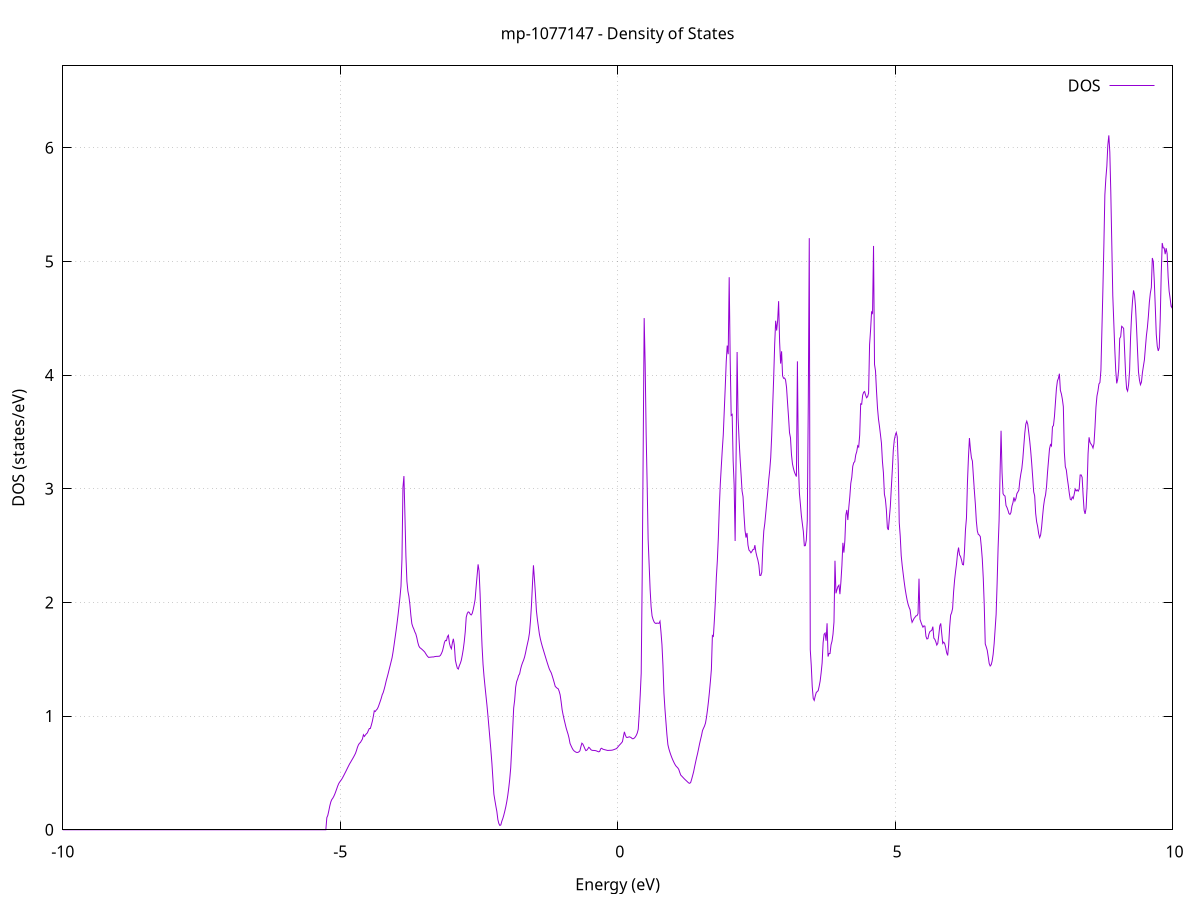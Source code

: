 set title 'mp-1077147 - Density of States'
set xlabel 'Energy (eV)'
set ylabel 'DOS (states/eV)'
set grid
set xrange [-10:10]
set yrange [0:6.720]
set xzeroaxis lt -1
set terminal png size 800,600
set output 'mp-1077147_dos_gnuplot.png'
plot '-' using 1:2 with lines title 'DOS'
-18.960900 0.000000
-18.943100 0.000000
-18.925300 0.000000
-18.907400 0.000000
-18.889600 0.000000
-18.871800 0.000000
-18.854000 0.000000
-18.836200 0.000000
-18.818400 0.000000
-18.800500 0.000000
-18.782700 0.000000
-18.764900 0.000000
-18.747100 0.000000
-18.729300 0.000000
-18.711400 0.000000
-18.693600 0.000000
-18.675800 0.000000
-18.658000 0.000000
-18.640200 0.000000
-18.622400 0.000000
-18.604500 0.000000
-18.586700 0.000000
-18.568900 0.000000
-18.551100 0.000000
-18.533300 0.000000
-18.515500 0.000000
-18.497600 0.000000
-18.479800 0.000000
-18.462000 0.000000
-18.444200 0.000000
-18.426400 0.000000
-18.408500 0.000000
-18.390700 0.000000
-18.372900 0.000000
-18.355100 0.000000
-18.337300 0.000000
-18.319500 0.000000
-18.301600 0.000000
-18.283800 0.000000
-18.266000 0.000000
-18.248200 0.000000
-18.230400 0.000000
-18.212600 0.000000
-18.194700 0.000000
-18.176900 0.000000
-18.159100 0.000000
-18.141300 0.000000
-18.123500 0.000000
-18.105600 0.000000
-18.087800 0.000000
-18.070000 0.000000
-18.052200 0.000000
-18.034400 0.000000
-18.016600 0.000000
-17.998700 0.000000
-17.980900 0.000000
-17.963100 0.000000
-17.945300 0.000000
-17.927500 0.000000
-17.909700 0.000000
-17.891800 0.000000
-17.874000 0.000000
-17.856200 0.000000
-17.838400 0.000000
-17.820600 0.000000
-17.802700 0.000000
-17.784900 0.000000
-17.767100 0.000000
-17.749300 0.000000
-17.731500 0.000000
-17.713700 0.000000
-17.695800 0.000000
-17.678000 0.000000
-17.660200 0.000000
-17.642400 0.000000
-17.624600 0.000000
-17.606800 0.000000
-17.588900 0.000000
-17.571100 0.000000
-17.553300 0.000000
-17.535500 0.000000
-17.517700 0.000000
-17.499900 0.000000
-17.482000 0.000000
-17.464200 0.000000
-17.446400 0.000000
-17.428600 0.000000
-17.410800 0.000000
-17.392900 0.000000
-17.375100 0.000000
-17.357300 0.000000
-17.339500 2.669600
-17.321700 22.587800
-17.303900 64.909200
-17.286000 122.256600
-17.268200 86.530200
-17.250400 48.381000
-17.232600 99.371700
-17.214800 68.047100
-17.197000 49.061600
-17.179100 49.188500
-17.161300 82.511200
-17.143500 34.559800
-17.125700 0.000000
-17.107900 0.000000
-17.090000 0.000000
-17.072200 0.000000
-17.054400 0.000000
-17.036600 0.000000
-17.018800 0.000000
-17.001000 0.000000
-16.983100 0.000000
-16.965300 0.000000
-16.947500 0.000000
-16.929700 0.000000
-16.911900 0.000000
-16.894100 0.000000
-16.876200 0.000000
-16.858400 0.000000
-16.840600 0.000000
-16.822800 0.000000
-16.805000 0.000000
-16.787100 0.000000
-16.769300 0.000000
-16.751500 0.000000
-16.733700 0.000000
-16.715900 0.000000
-16.698100 0.000000
-16.680200 0.000000
-16.662400 0.000000
-16.644600 0.000000
-16.626800 0.000000
-16.609000 0.000000
-16.591200 0.000000
-16.573300 0.000000
-16.555500 0.000000
-16.537700 0.000000
-16.519900 0.000000
-16.502100 0.000000
-16.484200 0.000000
-16.466400 0.000000
-16.448600 0.000000
-16.430800 0.000000
-16.413000 0.000000
-16.395200 0.000000
-16.377300 0.000000
-16.359500 0.000000
-16.341700 0.000000
-16.323900 0.000000
-16.306100 0.000000
-16.288300 0.000000
-16.270400 0.000000
-16.252600 0.000000
-16.234800 0.000000
-16.217000 0.000000
-16.199200 0.000000
-16.181300 0.000000
-16.163500 0.000000
-16.145700 0.000000
-16.127900 0.000000
-16.110100 0.000000
-16.092300 0.000000
-16.074400 0.000000
-16.056600 0.000000
-16.038800 0.000000
-16.021000 0.000000
-16.003200 0.000000
-15.985400 0.000000
-15.967500 0.000000
-15.949700 0.000000
-15.931900 0.000000
-15.914100 0.000000
-15.896300 0.000000
-15.878400 0.000000
-15.860600 0.000000
-15.842800 0.000000
-15.825000 0.000000
-15.807200 0.000000
-15.789400 0.000000
-15.771500 0.000000
-15.753700 0.000000
-15.735900 0.000000
-15.718100 0.000000
-15.700300 0.000000
-15.682500 0.000000
-15.664600 0.000000
-15.646800 0.000000
-15.629000 0.000000
-15.611200 0.000000
-15.593400 0.000000
-15.575500 0.000000
-15.557700 0.000000
-15.539900 0.000000
-15.522100 0.000000
-15.504300 0.000000
-15.486500 0.000000
-15.468600 0.000000
-15.450800 0.000000
-15.433000 0.000000
-15.415200 0.000000
-15.397400 0.000000
-15.379600 0.000000
-15.361700 0.000000
-15.343900 0.000000
-15.326100 0.000000
-15.308300 0.000000
-15.290500 0.000000
-15.272600 0.000000
-15.254800 0.000000
-15.237000 0.000000
-15.219200 0.000000
-15.201400 0.000000
-15.183600 0.000000
-15.165700 0.000000
-15.147900 0.000000
-15.130100 0.000000
-15.112300 0.000000
-15.094500 0.000000
-15.076700 0.000000
-15.058800 0.000000
-15.041000 0.000000
-15.023200 0.000000
-15.005400 0.000000
-14.987600 0.000000
-14.969700 0.000000
-14.951900 0.000000
-14.934100 0.000000
-14.916300 0.000000
-14.898500 0.000000
-14.880700 0.000000
-14.862800 0.000000
-14.845000 0.000000
-14.827200 0.000000
-14.809400 0.000000
-14.791600 0.000000
-14.773800 0.000000
-14.755900 0.000000
-14.738100 0.000000
-14.720300 0.000000
-14.702500 0.000000
-14.684700 0.000000
-14.666800 0.000000
-14.649000 0.000000
-14.631200 0.000000
-14.613400 0.000000
-14.595600 0.000000
-14.577800 0.000000
-14.559900 0.000000
-14.542100 0.000000
-14.524300 0.000000
-14.506500 0.000000
-14.488700 0.000000
-14.470900 0.000000
-14.453000 0.000000
-14.435200 0.000000
-14.417400 0.000000
-14.399600 0.000000
-14.381800 0.000000
-14.364000 0.000000
-14.346100 0.000000
-14.328300 0.000000
-14.310500 0.000000
-14.292700 0.000000
-14.274900 0.000000
-14.257000 0.000000
-14.239200 0.000000
-14.221400 0.000000
-14.203600 0.000000
-14.185800 0.000000
-14.168000 0.000000
-14.150100 0.000000
-14.132300 0.000000
-14.114500 0.000000
-14.096700 0.000000
-14.078900 0.000000
-14.061100 0.000000
-14.043200 0.000000
-14.025400 0.000000
-14.007600 0.000000
-13.989800 0.000000
-13.972000 0.000000
-13.954100 0.000000
-13.936300 0.000000
-13.918500 0.000000
-13.900700 0.000000
-13.882900 0.000000
-13.865100 0.000000
-13.847200 0.000000
-13.829400 0.000000
-13.811600 0.000000
-13.793800 0.000000
-13.776000 0.000000
-13.758200 0.000000
-13.740300 0.000000
-13.722500 0.000000
-13.704700 0.000000
-13.686900 0.000000
-13.669100 0.000000
-13.651200 0.000000
-13.633400 0.000000
-13.615600 0.000000
-13.597800 0.000000
-13.580000 0.000000
-13.562200 0.000000
-13.544300 0.000000
-13.526500 0.000000
-13.508700 0.000000
-13.490900 0.000000
-13.473100 0.000000
-13.455300 0.000000
-13.437400 0.000000
-13.419600 0.000000
-13.401800 0.000000
-13.384000 0.000000
-13.366200 0.000000
-13.348300 0.000000
-13.330500 0.000000
-13.312700 0.000000
-13.294900 0.000000
-13.277100 0.000000
-13.259300 0.000000
-13.241400 0.000000
-13.223600 0.000000
-13.205800 0.000000
-13.188000 0.000000
-13.170200 0.000000
-13.152400 0.000000
-13.134500 0.000000
-13.116700 0.000000
-13.098900 0.000000
-13.081100 0.000000
-13.063300 0.000000
-13.045400 0.000000
-13.027600 0.000000
-13.009800 0.000000
-12.992000 0.000000
-12.974200 0.000000
-12.956400 0.000000
-12.938500 0.000000
-12.920700 0.000000
-12.902900 0.000000
-12.885100 0.000000
-12.867300 0.000000
-12.849500 0.000000
-12.831600 0.000000
-12.813800 0.000000
-12.796000 0.000000
-12.778200 0.000000
-12.760400 0.000000
-12.742500 0.000000
-12.724700 0.000000
-12.706900 0.000000
-12.689100 0.000000
-12.671300 0.000000
-12.653500 0.000000
-12.635600 0.000000
-12.617800 0.000000
-12.600000 0.000000
-12.582200 0.000000
-12.564400 0.000000
-12.546600 0.000000
-12.528700 0.000000
-12.510900 0.000000
-12.493100 0.000000
-12.475300 0.000000
-12.457500 0.000000
-12.439600 0.000000
-12.421800 0.000000
-12.404000 0.000000
-12.386200 0.000000
-12.368400 0.000000
-12.350600 0.000000
-12.332700 0.000000
-12.314900 0.000000
-12.297100 0.000000
-12.279300 0.000000
-12.261500 0.000000
-12.243700 0.000000
-12.225800 0.000000
-12.208000 0.000000
-12.190200 0.000000
-12.172400 0.000000
-12.154600 0.000000
-12.136700 0.000000
-12.118900 0.000000
-12.101100 0.000000
-12.083300 0.000000
-12.065500 0.000000
-12.047700 0.000000
-12.029800 0.000000
-12.012000 0.000000
-11.994200 0.000000
-11.976400 0.000000
-11.958600 0.000000
-11.940800 0.000000
-11.922900 0.000000
-11.905100 0.000000
-11.887300 0.000000
-11.869500 0.000000
-11.851700 0.000000
-11.833800 0.000000
-11.816000 0.000000
-11.798200 0.000000
-11.780400 0.000000
-11.762600 0.000000
-11.744800 0.000000
-11.726900 0.000000
-11.709100 0.000000
-11.691300 0.000000
-11.673500 0.000000
-11.655700 0.000000
-11.637900 0.000000
-11.620000 0.000000
-11.602200 0.000000
-11.584400 0.000000
-11.566600 0.000000
-11.548800 0.000000
-11.530900 0.000000
-11.513100 0.000000
-11.495300 0.000000
-11.477500 0.000000
-11.459700 0.000000
-11.441900 0.000000
-11.424000 0.000000
-11.406200 0.000000
-11.388400 0.000000
-11.370600 0.000000
-11.352800 0.000000
-11.335000 0.000000
-11.317100 0.000000
-11.299300 0.000000
-11.281500 0.000000
-11.263700 0.000000
-11.245900 0.000000
-11.228100 0.000000
-11.210200 0.000000
-11.192400 0.000000
-11.174600 0.000000
-11.156800 0.000000
-11.139000 0.000000
-11.121100 0.000000
-11.103300 0.000000
-11.085500 0.000000
-11.067700 0.000000
-11.049900 0.000000
-11.032100 0.000000
-11.014200 0.000000
-10.996400 0.000000
-10.978600 0.000000
-10.960800 0.000000
-10.943000 0.000000
-10.925200 0.000000
-10.907300 0.000000
-10.889500 0.000000
-10.871700 0.000000
-10.853900 0.000000
-10.836100 0.000000
-10.818200 0.000000
-10.800400 0.000000
-10.782600 0.000000
-10.764800 0.000000
-10.747000 0.000000
-10.729200 0.000000
-10.711300 0.000000
-10.693500 0.000000
-10.675700 0.000000
-10.657900 0.000000
-10.640100 0.000000
-10.622300 0.000000
-10.604400 0.000000
-10.586600 0.000000
-10.568800 0.000000
-10.551000 0.000000
-10.533200 0.000000
-10.515300 0.000000
-10.497500 0.000000
-10.479700 0.000000
-10.461900 0.000000
-10.444100 0.000000
-10.426300 0.000000
-10.408400 0.000000
-10.390600 0.000000
-10.372800 0.000000
-10.355000 0.000000
-10.337200 0.000000
-10.319400 0.000000
-10.301500 0.000000
-10.283700 0.000000
-10.265900 0.000000
-10.248100 0.000000
-10.230300 0.000000
-10.212400 0.000000
-10.194600 0.000000
-10.176800 0.000000
-10.159000 0.000000
-10.141200 0.000000
-10.123400 0.000000
-10.105500 0.000000
-10.087700 0.000000
-10.069900 0.000000
-10.052100 0.000000
-10.034300 0.000000
-10.016500 0.000000
-9.998600 0.000000
-9.980800 0.000000
-9.963000 0.000000
-9.945200 0.000000
-9.927400 0.000000
-9.909500 0.000000
-9.891700 0.000000
-9.873900 0.000000
-9.856100 0.000000
-9.838300 0.000000
-9.820500 0.000000
-9.802600 0.000000
-9.784800 0.000000
-9.767000 0.000000
-9.749200 0.000000
-9.731400 0.000000
-9.713600 0.000000
-9.695700 0.000000
-9.677900 0.000000
-9.660100 0.000000
-9.642300 0.000000
-9.624500 0.000000
-9.606600 0.000000
-9.588800 0.000000
-9.571000 0.000000
-9.553200 0.000000
-9.535400 0.000000
-9.517600 0.000000
-9.499700 0.000000
-9.481900 0.000000
-9.464100 0.000000
-9.446300 0.000000
-9.428500 0.000000
-9.410700 0.000000
-9.392800 0.000000
-9.375000 0.000000
-9.357200 0.000000
-9.339400 0.000000
-9.321600 0.000000
-9.303700 0.000000
-9.285900 0.000000
-9.268100 0.000000
-9.250300 0.000000
-9.232500 0.000000
-9.214700 0.000000
-9.196800 0.000000
-9.179000 0.000000
-9.161200 0.000000
-9.143400 0.000000
-9.125600 0.000000
-9.107800 0.000000
-9.089900 0.000000
-9.072100 0.000000
-9.054300 0.000000
-9.036500 0.000000
-9.018700 0.000000
-9.000800 0.000000
-8.983000 0.000000
-8.965200 0.000000
-8.947400 0.000000
-8.929600 0.000000
-8.911800 0.000000
-8.893900 0.000000
-8.876100 0.000000
-8.858300 0.000000
-8.840500 0.000000
-8.822700 0.000000
-8.804900 0.000000
-8.787000 0.000000
-8.769200 0.000000
-8.751400 0.000000
-8.733600 0.000000
-8.715800 0.000000
-8.697900 0.000000
-8.680100 0.000000
-8.662300 0.000000
-8.644500 0.000000
-8.626700 0.000000
-8.608900 0.000000
-8.591000 0.000000
-8.573200 0.000000
-8.555400 0.000000
-8.537600 0.000000
-8.519800 0.000000
-8.502000 0.000000
-8.484100 0.000000
-8.466300 0.000000
-8.448500 0.000000
-8.430700 0.000000
-8.412900 0.000000
-8.395000 0.000000
-8.377200 0.000000
-8.359400 0.000000
-8.341600 0.000000
-8.323800 0.000000
-8.306000 0.000000
-8.288100 0.000000
-8.270300 0.000000
-8.252500 0.000000
-8.234700 0.000000
-8.216900 0.000000
-8.199100 0.000000
-8.181200 0.000000
-8.163400 0.000000
-8.145600 0.000000
-8.127800 0.000000
-8.110000 0.000000
-8.092200 0.000000
-8.074300 0.000000
-8.056500 0.000000
-8.038700 0.000000
-8.020900 0.000000
-8.003100 0.000000
-7.985200 0.000000
-7.967400 0.000000
-7.949600 0.000000
-7.931800 0.000000
-7.914000 0.000000
-7.896200 0.000000
-7.878300 0.000000
-7.860500 0.000000
-7.842700 0.000000
-7.824900 0.000000
-7.807100 0.000000
-7.789300 0.000000
-7.771400 0.000000
-7.753600 0.000000
-7.735800 0.000000
-7.718000 0.000000
-7.700200 0.000000
-7.682300 0.000000
-7.664500 0.000000
-7.646700 0.000000
-7.628900 0.000000
-7.611100 0.000000
-7.593300 0.000000
-7.575400 0.000000
-7.557600 0.000000
-7.539800 0.000000
-7.522000 0.000000
-7.504200 0.000000
-7.486400 0.000000
-7.468500 0.000000
-7.450700 0.000000
-7.432900 0.000000
-7.415100 0.000000
-7.397300 0.000000
-7.379400 0.000000
-7.361600 0.000000
-7.343800 0.000000
-7.326000 0.000000
-7.308200 0.000000
-7.290400 0.000000
-7.272500 0.000000
-7.254700 0.000000
-7.236900 0.000000
-7.219100 0.000000
-7.201300 0.000000
-7.183500 0.000000
-7.165600 0.000000
-7.147800 0.000000
-7.130000 0.000000
-7.112200 0.000000
-7.094400 0.000000
-7.076500 0.000000
-7.058700 0.000000
-7.040900 0.000000
-7.023100 0.000000
-7.005300 0.000000
-6.987500 0.000000
-6.969600 0.000000
-6.951800 0.000000
-6.934000 0.000000
-6.916200 0.000000
-6.898400 0.000000
-6.880600 0.000000
-6.862700 0.000000
-6.844900 0.000000
-6.827100 0.000000
-6.809300 0.000000
-6.791500 0.000000
-6.773600 0.000000
-6.755800 0.000000
-6.738000 0.000000
-6.720200 0.000000
-6.702400 0.000000
-6.684600 0.000000
-6.666700 0.000000
-6.648900 0.000000
-6.631100 0.000000
-6.613300 0.000000
-6.595500 0.000000
-6.577700 0.000000
-6.559800 0.000000
-6.542000 0.000000
-6.524200 0.000000
-6.506400 0.000000
-6.488600 0.000000
-6.470700 0.000000
-6.452900 0.000000
-6.435100 0.000000
-6.417300 0.000000
-6.399500 0.000000
-6.381700 0.000000
-6.363800 0.000000
-6.346000 0.000000
-6.328200 0.000000
-6.310400 0.000000
-6.292600 0.000000
-6.274800 0.000000
-6.256900 0.000000
-6.239100 0.000000
-6.221300 0.000000
-6.203500 0.000000
-6.185700 0.000000
-6.167800 0.000000
-6.150000 0.000000
-6.132200 0.000000
-6.114400 0.000000
-6.096600 0.000000
-6.078800 0.000000
-6.060900 0.000000
-6.043100 0.000000
-6.025300 0.000000
-6.007500 0.000000
-5.989700 0.000000
-5.971900 0.000000
-5.954000 0.000000
-5.936200 0.000000
-5.918400 0.000000
-5.900600 0.000000
-5.882800 0.000000
-5.864900 0.000000
-5.847100 0.000000
-5.829300 0.000000
-5.811500 0.000000
-5.793700 0.000000
-5.775900 0.000000
-5.758000 0.000000
-5.740200 0.000000
-5.722400 0.000000
-5.704600 0.000000
-5.686800 0.000000
-5.669000 0.000000
-5.651100 0.000000
-5.633300 0.000000
-5.615500 0.000000
-5.597700 0.000000
-5.579900 0.000000
-5.562000 0.000000
-5.544200 0.000000
-5.526400 0.000000
-5.508600 0.000000
-5.490800 0.000000
-5.473000 0.000000
-5.455100 0.000000
-5.437300 0.000000
-5.419500 0.000000
-5.401700 0.000000
-5.383900 0.000000
-5.366100 0.000000
-5.348200 0.000000
-5.330400 0.000000
-5.312600 0.000000
-5.294800 0.000000
-5.277000 0.000000
-5.259100 0.000000
-5.241300 0.106500
-5.223500 0.127300
-5.205700 0.166700
-5.187900 0.209400
-5.170100 0.244100
-5.152200 0.265500
-5.134400 0.277200
-5.116600 0.293100
-5.098800 0.312300
-5.081000 0.335500
-5.063200 0.359900
-5.045300 0.384900
-5.027500 0.405800
-5.009700 0.420100
-4.991900 0.431700
-4.974100 0.443800
-4.956300 0.458600
-4.938400 0.475500
-4.920600 0.492400
-4.902800 0.509400
-4.885000 0.526800
-4.867200 0.544900
-4.849300 0.562400
-4.831500 0.579400
-4.813700 0.593500
-4.795900 0.609100
-4.778100 0.623500
-4.760300 0.638900
-4.742400 0.655400
-4.724600 0.672700
-4.706800 0.697300
-4.689000 0.726300
-4.671200 0.747400
-4.653400 0.760700
-4.635500 0.768100
-4.617700 0.783700
-4.599900 0.797800
-4.582100 0.835700
-4.564300 0.821300
-4.546400 0.833600
-4.528600 0.844100
-4.510800 0.852300
-4.493000 0.873100
-4.475200 0.890700
-4.457400 0.890900
-4.439500 0.920000
-4.421700 0.953000
-4.403900 0.995900
-4.386100 1.046100
-4.368300 1.040700
-4.350500 1.053200
-4.332600 1.062300
-4.314800 1.080200
-4.297000 1.104300
-4.279200 1.129600
-4.261400 1.155500
-4.243500 1.187400
-4.225700 1.206500
-4.207900 1.236000
-4.190100 1.270000
-4.172300 1.307700
-4.154500 1.340100
-4.136600 1.372800
-4.118800 1.408400
-4.101000 1.442600
-4.083200 1.478100
-4.065400 1.513600
-4.047600 1.564800
-4.029700 1.625000
-4.011900 1.686500
-3.994100 1.749000
-3.976300 1.815200
-3.958500 1.886600
-3.940600 1.964300
-3.922800 2.046900
-3.905000 2.141200
-3.887200 2.382200
-3.869400 3.012400
-3.851600 3.111600
-3.833700 2.763600
-3.815900 2.409000
-3.798100 2.185300
-3.780300 2.099300
-3.762500 2.053300
-3.744700 1.983200
-3.726800 1.887400
-3.709000 1.812900
-3.691200 1.785200
-3.673400 1.766000
-3.655600 1.741300
-3.637700 1.723300
-3.619900 1.690900
-3.602100 1.649000
-3.584300 1.618400
-3.566500 1.603000
-3.548700 1.596400
-3.530800 1.589100
-3.513000 1.581100
-3.495200 1.572900
-3.477400 1.563700
-3.459600 1.549700
-3.441800 1.535700
-3.423900 1.524600
-3.406100 1.516100
-3.388300 1.517700
-3.370500 1.518500
-3.352700 1.519600
-3.334800 1.520300
-3.317000 1.520400
-3.299200 1.523100
-3.281400 1.524300
-3.263600 1.525700
-3.245800 1.525600
-3.227900 1.526400
-3.210100 1.527200
-3.192300 1.535200
-3.174500 1.552000
-3.156700 1.572800
-3.138900 1.609300
-3.121000 1.649600
-3.103200 1.666100
-3.085400 1.663700
-3.067600 1.698900
-3.049800 1.711100
-3.031900 1.641100
-3.014100 1.609600
-2.996300 1.592700
-2.978500 1.644700
-2.960700 1.680100
-2.942900 1.622200
-2.925000 1.493200
-2.907200 1.453400
-2.889400 1.422000
-2.871600 1.413800
-2.853800 1.443100
-2.836000 1.463100
-2.818100 1.490300
-2.800300 1.535100
-2.782500 1.587000
-2.764700 1.654000
-2.746900 1.740300
-2.729000 1.869900
-2.711200 1.902000
-2.693400 1.916700
-2.675600 1.912800
-2.657800 1.897300
-2.640000 1.889700
-2.622100 1.901800
-2.604300 1.934600
-2.586500 1.977300
-2.568700 2.026800
-2.550900 2.134800
-2.533100 2.234400
-2.515200 2.334800
-2.497400 2.275600
-2.479600 2.080700
-2.461800 1.832800
-2.444000 1.618300
-2.426100 1.456700
-2.408300 1.349600
-2.390500 1.261100
-2.372700 1.176500
-2.354900 1.093600
-2.337100 1.000000
-2.319200 0.898700
-2.301400 0.797700
-2.283600 0.695100
-2.265800 0.582000
-2.248000 0.446300
-2.230200 0.312600
-2.212300 0.258800
-2.194500 0.207600
-2.176700 0.159800
-2.158900 0.089900
-2.141100 0.054900
-2.123200 0.037900
-2.105400 0.042500
-2.087600 0.074600
-2.069800 0.098500
-2.052000 0.128000
-2.034200 0.163000
-2.016300 0.201300
-1.998500 0.246400
-1.980700 0.300800
-1.962900 0.366500
-1.945100 0.444500
-1.927300 0.544000
-1.909400 0.712600
-1.891600 0.886100
-1.873800 1.071200
-1.856000 1.140500
-1.838200 1.254200
-1.820400 1.302700
-1.802500 1.325600
-1.784700 1.356800
-1.766900 1.370500
-1.749100 1.413200
-1.731300 1.445500
-1.713400 1.470500
-1.695600 1.491600
-1.677800 1.519100
-1.660000 1.555900
-1.642200 1.599500
-1.624400 1.638600
-1.606500 1.677900
-1.588700 1.733700
-1.570900 1.837800
-1.553100 1.976600
-1.535300 2.159300
-1.517500 2.326800
-1.499600 2.207300
-1.481800 2.075200
-1.464000 1.927300
-1.446200 1.849400
-1.428400 1.785400
-1.410500 1.722000
-1.392700 1.678700
-1.374900 1.643300
-1.357100 1.611600
-1.339300 1.582700
-1.321500 1.553700
-1.303600 1.525000
-1.285800 1.496200
-1.268000 1.468400
-1.250200 1.441500
-1.232400 1.415600
-1.214600 1.397100
-1.196700 1.380400
-1.178900 1.353900
-1.161100 1.325300
-1.143300 1.294700
-1.125500 1.262500
-1.107600 1.252900
-1.089800 1.245200
-1.072000 1.240600
-1.054200 1.218800
-1.036400 1.186700
-1.018600 1.126900
-1.000700 1.056200
-0.982900 1.010600
-0.965100 0.971400
-0.947300 0.935100
-0.929500 0.898400
-0.911700 0.868700
-0.893800 0.841000
-0.876000 0.806400
-0.858200 0.759800
-0.840400 0.739800
-0.822600 0.721100
-0.804700 0.705100
-0.786900 0.694700
-0.769100 0.688100
-0.751300 0.682700
-0.733500 0.680000
-0.715700 0.680900
-0.697800 0.685700
-0.680000 0.694800
-0.662200 0.731300
-0.644400 0.761800
-0.626600 0.753400
-0.608800 0.734300
-0.590900 0.713200
-0.573100 0.696400
-0.555300 0.700200
-0.537500 0.712200
-0.519700 0.725800
-0.501800 0.718000
-0.484000 0.705500
-0.466200 0.699900
-0.448400 0.698100
-0.430600 0.698100
-0.412800 0.697300
-0.394900 0.695800
-0.377100 0.692900
-0.359300 0.688800
-0.341500 0.685600
-0.323700 0.689200
-0.305900 0.712100
-0.288000 0.717300
-0.270200 0.710000
-0.252400 0.706800
-0.234600 0.704600
-0.216800 0.702400
-0.198900 0.700000
-0.181100 0.697900
-0.163300 0.698300
-0.145500 0.698900
-0.127700 0.699100
-0.109900 0.699800
-0.092000 0.701300
-0.074200 0.704100
-0.056400 0.707400
-0.038600 0.710700
-0.020800 0.714000
-0.003000 0.723600
0.014900 0.735000
0.032700 0.745100
0.050500 0.754100
0.068300 0.764000
0.086100 0.775000
0.104000 0.819100
0.121800 0.861700
0.139600 0.831300
0.157400 0.813500
0.175200 0.812200
0.193000 0.815000
0.210900 0.817900
0.228700 0.814400
0.246500 0.809500
0.264300 0.801100
0.282100 0.801200
0.299900 0.806600
0.317800 0.816300
0.335600 0.830600
0.353400 0.850600
0.371200 0.884300
0.389000 1.022100
0.406900 1.185200
0.424700 1.376900
0.442500 2.228100
0.460300 3.336800
0.478100 4.501400
0.495900 4.094600
0.513800 3.482300
0.531600 3.041900
0.549400 2.556800
0.567200 2.338100
0.585000 2.117300
0.602800 1.963300
0.620700 1.880700
0.638500 1.850300
0.656300 1.829000
0.674100 1.818400
0.691900 1.814500
0.709800 1.819000
0.727600 1.816500
0.745400 1.816200
0.763200 1.834400
0.781000 1.739500
0.798800 1.627000
0.816700 1.447100
0.834500 1.201300
0.852300 1.063700
0.870100 0.949700
0.887900 0.836800
0.905700 0.748400
0.923600 0.711700
0.941400 0.683000
0.959200 0.657400
0.977000 0.634100
0.994800 0.613500
1.012700 0.594600
1.030500 0.577200
1.048300 0.562800
1.066100 0.553400
1.083900 0.544400
1.101700 0.531200
1.119600 0.504600
1.137400 0.481200
1.155200 0.472200
1.173000 0.463100
1.190800 0.453700
1.208600 0.444800
1.226500 0.436600
1.244300 0.428400
1.262100 0.420100
1.279900 0.411900
1.297700 0.408700
1.315500 0.415400
1.333400 0.443700
1.351200 0.476300
1.369000 0.509800
1.386800 0.553100
1.404600 0.594000
1.422500 0.634200
1.440300 0.670200
1.458100 0.711900
1.475900 0.754700
1.493700 0.793000
1.511500 0.829000
1.529400 0.872500
1.547200 0.893000
1.565000 0.911600
1.582800 0.937900
1.600600 0.987500
1.618400 1.052100
1.636300 1.126300
1.654100 1.211300
1.671900 1.306700
1.689700 1.412500
1.707500 1.709200
1.725400 1.701600
1.743200 1.842500
1.761000 2.006100
1.778800 2.219100
1.796600 2.364800
1.814400 2.566000
1.832300 2.835200
1.850100 3.041400
1.867900 3.194000
1.885700 3.341200
1.903500 3.473200
1.921300 3.683600
1.939200 3.891500
1.957000 4.117400
1.974800 4.259700
1.992600 4.183600
2.010400 4.860900
2.028300 4.139400
2.046100 3.645300
2.063900 3.653800
2.081700 3.245200
2.099500 3.032200
2.117300 2.540200
2.135200 3.303400
2.153000 4.203100
2.170800 3.622800
2.188600 3.432600
2.206400 3.269700
2.224200 3.128600
2.242100 2.981200
2.259900 2.930000
2.277700 2.767300
2.295500 2.634300
2.313300 2.570500
2.331200 2.610900
2.349000 2.504400
2.366800 2.460400
2.384600 2.451200
2.402400 2.436600
2.420200 2.448800
2.438100 2.465200
2.455900 2.465100
2.473700 2.503800
2.491500 2.442500
2.509300 2.404700
2.527100 2.373600
2.545000 2.329000
2.562800 2.237200
2.580600 2.237700
2.598400 2.266500
2.616200 2.481400
2.634100 2.629300
2.651900 2.694100
2.669700 2.785100
2.687500 2.882000
2.705300 2.971000
2.723100 3.079300
2.741000 3.163000
2.758800 3.274100
2.776600 3.469200
2.794400 3.728200
2.812200 3.976800
2.830000 4.267200
2.847900 4.477900
2.865700 4.391700
2.883500 4.477600
2.901300 4.650200
2.919100 4.292800
2.937000 4.101300
2.954800 4.209300
2.972600 3.993400
2.990400 3.971800
3.008200 3.974200
3.026000 3.958100
3.043900 3.891200
3.061700 3.759600
3.079500 3.633700
3.097300 3.493500
3.115100 3.447800
3.132900 3.300400
3.150800 3.218900
3.168600 3.177700
3.186400 3.146500
3.204200 3.124700
3.222000 3.107200
3.239900 4.120900
3.257700 3.222200
3.275500 2.963400
3.293300 2.865800
3.311100 2.764200
3.328900 2.692900
3.346800 2.624300
3.364600 2.498400
3.382400 2.499300
3.400200 2.547600
3.418000 2.721800
3.435800 3.753800
3.453700 5.204500
3.471500 1.584400
3.489300 1.447100
3.507100 1.258900
3.524900 1.155600
3.542800 1.138100
3.560600 1.175000
3.578400 1.205800
3.596200 1.215800
3.614000 1.223300
3.631800 1.262000
3.649700 1.308000
3.667500 1.380800
3.685300 1.467400
3.703100 1.645600
3.720900 1.720300
3.738700 1.730300
3.756600 1.662900
3.774400 1.816300
3.792200 1.523900
3.810000 1.550500
3.827800 1.550600
3.845700 1.626300
3.863500 1.658900
3.881300 1.720500
3.899100 1.828300
3.916900 2.366400
3.934700 2.080000
3.952600 2.112500
3.970400 2.139700
3.988200 2.151500
4.006000 2.072800
4.023800 2.180900
4.041600 2.322700
4.059500 2.524400
4.077300 2.438400
4.095100 2.542800
4.112900 2.769600
4.130700 2.813500
4.148600 2.724900
4.166400 2.837900
4.184200 2.929400
4.202000 3.047900
4.219800 3.099700
4.237600 3.198200
4.255500 3.229000
4.273300 3.239000
4.291100 3.297600
4.308900 3.326100
4.326700 3.378400
4.344500 3.367000
4.362400 3.473200
4.380200 3.746900
4.398000 3.743300
4.415800 3.823300
4.433600 3.848600
4.451400 3.855100
4.469300 3.823200
4.487100 3.800600
4.504900 3.809900
4.522700 3.841900
4.540500 4.267000
4.558400 4.395000
4.576200 4.554700
4.594000 4.543300
4.611800 5.135800
4.629600 4.093600
4.647400 4.036100
4.665300 3.860600
4.683100 3.711400
4.700900 3.613300
4.718700 3.549500
4.736500 3.477000
4.754300 3.401800
4.772200 3.240200
4.790000 3.141100
4.807800 2.951300
4.825600 2.908300
4.843400 2.813200
4.861300 2.656200
4.879100 2.637700
4.896900 2.742600
4.914700 2.844900
4.932500 3.009100
4.950300 3.165400
4.968200 3.339100
4.986000 3.428100
5.003800 3.469500
5.021600 3.494700
5.039400 3.455900
5.057200 3.213600
5.075100 2.703000
5.092900 2.583700
5.110700 2.411200
5.128500 2.323900
5.146300 2.251900
5.164200 2.181200
5.182000 2.118200
5.199800 2.065400
5.217600 2.018900
5.235400 1.982900
5.253200 1.956200
5.271100 1.935300
5.288900 1.864000
5.306700 1.824900
5.324500 1.841600
5.342300 1.859300
5.360100 1.870000
5.378000 1.882100
5.395800 1.883500
5.413600 1.902000
5.431400 2.209100
5.449200 1.852400
5.467100 1.825100
5.484900 1.801200
5.502700 1.782400
5.520500 1.793800
5.538300 1.790800
5.556100 1.702100
5.574000 1.678700
5.591800 1.681500
5.609600 1.720900
5.627400 1.743400
5.645200 1.749400
5.663000 1.756000
5.680900 1.786800
5.698700 1.685900
5.716500 1.675500
5.734300 1.653700
5.752100 1.625000
5.770000 1.639600
5.787800 1.711800
5.805600 1.793500
5.823400 1.815200
5.841200 1.725200
5.859000 1.639000
5.876900 1.650900
5.894700 1.637400
5.912500 1.602100
5.930300 1.556700
5.948100 1.533600
5.965900 1.625200
5.983800 1.784100
6.001600 1.888200
6.019400 1.909100
6.037200 1.948200
6.055000 2.094100
6.072900 2.197600
6.090700 2.273900
6.108500 2.341800
6.126300 2.432500
6.144100 2.482600
6.161900 2.418800
6.179800 2.403600
6.197600 2.373000
6.215400 2.333800
6.233200 2.330700
6.251000 2.451900
6.268800 2.639300
6.286700 2.742200
6.304500 3.055700
6.322300 3.273900
6.340100 3.446000
6.357900 3.348600
6.375800 3.273000
6.393600 3.243400
6.411400 3.111400
6.429200 2.980500
6.447000 2.864800
6.464800 2.715600
6.482700 2.627900
6.500500 2.597700
6.518300 2.593100
6.536100 2.578900
6.553900 2.492300
6.571700 2.383700
6.589600 2.213800
6.607400 1.973600
6.625200 1.634700
6.643000 1.609200
6.660800 1.579300
6.678700 1.522500
6.696500 1.462600
6.714300 1.441000
6.732100 1.451400
6.749900 1.485200
6.767700 1.544000
6.785600 1.637500
6.803400 1.765000
6.821200 1.895400
6.839000 2.165400
6.856800 2.480700
6.874600 2.717400
6.892500 3.142800
6.910300 3.510500
6.928100 3.141300
6.945900 2.957000
6.963700 2.942300
6.981600 2.935600
6.999400 2.852400
7.017200 2.834800
7.035000 2.810400
7.052800 2.781400
7.070600 2.774300
7.088500 2.790900
7.106300 2.847600
7.124100 2.876500
7.141900 2.924200
7.159700 2.892100
7.177500 2.912800
7.195400 2.956800
7.213200 2.971800
7.231000 2.987700
7.248800 3.071900
7.266600 3.130200
7.284500 3.177500
7.302300 3.260500
7.320100 3.377200
7.337900 3.489200
7.355700 3.568000
7.373500 3.594400
7.391400 3.566600
7.409200 3.495300
7.427000 3.419800
7.444800 3.330600
7.462600 3.222600
7.480400 3.099900
7.498300 2.972700
7.516100 2.937600
7.533900 2.783200
7.551700 2.708700
7.569500 2.667500
7.587300 2.606800
7.605200 2.570100
7.623000 2.592500
7.640800 2.660100
7.658600 2.758700
7.676400 2.847600
7.694300 2.908800
7.712100 2.945700
7.729900 3.019200
7.747700 3.144400
7.765500 3.248400
7.783300 3.350700
7.801200 3.388500
7.819000 3.376500
7.836800 3.545200
7.854600 3.556000
7.872400 3.635800
7.890200 3.757600
7.908100 3.881000
7.925900 3.949000
7.943700 3.971000
7.961500 4.012100
7.979300 3.865100
7.997200 3.834900
8.015000 3.788100
8.032800 3.721500
8.050600 3.323800
8.068400 3.194000
8.086200 3.166200
8.104100 3.091900
8.121900 3.030900
8.139700 2.961600
8.157500 2.907700
8.175300 2.901500
8.193100 2.927100
8.211000 2.914200
8.228800 2.952100
8.246600 2.997800
8.264400 2.981300
8.282200 2.990700
8.300100 2.978800
8.317900 2.996400
8.335700 3.121000
8.353500 3.121600
8.371300 3.100800
8.389100 2.943800
8.407000 2.811300
8.424800 2.778600
8.442600 2.829200
8.460400 3.007700
8.478200 3.306600
8.496000 3.452600
8.513900 3.408100
8.531700 3.393100
8.549500 3.379800
8.567300 3.358300
8.585100 3.397800
8.603000 3.540600
8.620800 3.716700
8.638600 3.815500
8.656400 3.859500
8.674200 3.921900
8.692000 3.934400
8.709900 4.042400
8.727700 4.395000
8.745500 4.751800
8.763300 5.143500
8.781100 5.584800
8.798900 5.729400
8.816800 5.837700
8.834600 6.023000
8.852400 6.108800
8.870200 5.961400
8.888000 5.610000
8.905900 5.154600
8.923700 4.702000
8.941500 4.468600
8.959300 4.235300
8.977100 4.040900
8.994900 3.926900
9.012800 3.965200
9.030600 4.052800
9.048400 4.322300
9.066200 4.337800
9.084000 4.429000
9.101800 4.421100
9.119700 4.409900
9.137500 4.208800
9.155300 4.003500
9.173100 3.879300
9.190900 3.859500
9.208800 3.915900
9.226600 4.037900
9.244400 4.333100
9.262200 4.520600
9.280000 4.655900
9.297800 4.744900
9.315700 4.705500
9.333500 4.601500
9.351300 4.426200
9.369100 4.223600
9.386900 4.028300
9.404700 3.955800
9.422600 3.915200
9.440400 3.938000
9.458200 4.021900
9.476000 4.079200
9.493800 4.133900
9.511700 4.240600
9.529500 4.345600
9.547300 4.418100
9.565100 4.516400
9.582900 4.640500
9.600700 4.721200
9.618600 4.770700
9.636400 5.029900
9.654200 4.997800
9.672000 4.824400
9.689800 4.598700
9.707600 4.359600
9.725500 4.253800
9.743300 4.212500
9.761100 4.240200
9.778900 4.492300
9.796700 4.885200
9.814600 5.161900
9.832400 5.119100
9.850200 5.118200
9.868000 5.063400
9.885800 5.115800
9.903600 5.068200
9.921500 4.862200
9.939300 4.738400
9.957100 4.675900
9.974900 4.605300
9.992700 4.590700
10.010500 4.694000
10.028400 4.903000
10.046200 5.065100
10.064000 5.137300
10.081800 5.158900
10.099600 5.157500
10.117500 5.209300
10.135300 4.875900
10.153100 4.944700
10.170900 5.033000
10.188700 5.012600
10.206500 4.917200
10.224400 4.916200
10.242200 4.918000
10.260000 5.123600
10.277800 5.287900
10.295600 5.468600
10.313400 5.473500
10.331300 5.404000
10.349100 5.298800
10.366900 5.214900
10.384700 5.166900
10.402500 5.128500
10.420400 5.149100
10.438200 5.306600
10.456000 5.380900
10.473800 5.598800
10.491600 5.718000
10.509400 5.809000
10.527300 5.669200
10.545100 5.765000
10.562900 5.960000
10.580700 5.958000
10.598500 6.018100
10.616300 6.415400
10.634200 7.126200
10.652000 8.062500
10.669800 8.460200
10.687600 7.960900
10.705400 7.607800
10.723200 7.363400
10.741100 6.636600
10.758900 6.393300
10.776700 6.305300
10.794500 6.319200
10.812300 6.221100
10.830200 6.204500
10.848000 6.413000
10.865800 6.530500
10.883600 6.610000
10.901400 6.796800
10.919200 6.648600
10.937100 7.000500
10.954900 7.115700
10.972700 7.115000
10.990500 7.210200
11.008300 7.022600
11.026100 7.030400
11.044000 6.802400
11.061800 6.873500
11.079600 6.738600
11.097400 7.788900
11.115200 7.900000
11.133100 6.470600
11.150900 5.010200
11.168700 4.734000
11.186500 4.881100
11.204300 4.941700
11.222100 4.839800
11.240000 4.875100
11.257800 4.904700
11.275600 4.790800
11.293400 4.757300
11.311200 4.632300
11.329000 4.661500
11.346900 4.681100
11.364700 4.720000
11.382500 4.846000
11.400300 5.000200
11.418100 4.904400
11.436000 4.844800
11.453800 4.858600
11.471600 4.871200
11.489400 5.213900
11.507200 5.046400
11.525000 4.478000
11.542900 4.166600
11.560700 4.113800
11.578500 4.145000
11.596300 4.145500
11.614100 4.192700
11.631900 4.204100
11.649800 4.034800
11.667600 4.508500
11.685400 5.038400
11.703200 5.887200
11.721000 5.775200
11.738900 4.784500
11.756700 4.873900
11.774500 4.884400
11.792300 4.934300
11.810100 4.983100
11.827900 4.963700
11.845800 4.892900
11.863600 4.884700
11.881400 4.830600
11.899200 4.801300
11.917000 4.894700
11.934800 5.126300
11.952700 5.291500
11.970500 5.423300
11.988300 5.518300
12.006100 5.522700
12.023900 5.283800
12.041800 4.972300
12.059600 4.555300
12.077400 4.243000
12.095200 4.306500
12.113000 4.607000
12.130800 4.436800
12.148700 4.687200
12.166500 5.251900
12.184300 5.122400
12.202100 4.930300
12.219900 4.880400
12.237700 4.628000
12.255600 4.382000
12.273400 4.385700
12.291200 4.502000
12.309000 4.528800
12.326800 4.554000
12.344700 4.603200
12.362500 4.656700
12.380300 4.728500
12.398100 4.687200
12.415900 4.635100
12.433700 4.512300
12.451600 4.401100
12.469400 4.234900
12.487200 4.220500
12.505000 4.236000
12.522800 4.261500
12.540600 4.382200
12.558500 4.454800
12.576300 4.575700
12.594100 4.506100
12.611900 4.378800
12.629700 4.176400
12.647600 3.995200
12.665400 3.864800
12.683200 3.830600
12.701000 3.861900
12.718800 3.865300
12.736600 3.887500
12.754500 3.900000
12.772300 3.988200
12.790100 4.061500
12.807900 4.105600
12.825700 4.085900
12.843500 3.985100
12.861400 3.986400
12.879200 4.036800
12.897000 4.230900
12.914800 4.067600
12.932600 4.038700
12.950500 4.023300
12.968300 3.977400
12.986100 3.954700
13.003900 3.957600
13.021700 3.967400
13.039500 3.639800
13.057400 3.631800
13.075200 3.708100
13.093000 3.996000
13.110800 3.869400
13.128600 3.848000
13.146400 3.958400
13.164300 4.045000
13.182100 4.104400
13.199900 4.107400
13.217700 4.106900
13.235500 4.139500
13.253400 4.064900
13.271200 4.049200
13.289000 3.931400
13.306800 3.780300
13.324600 3.592100
13.342400 3.518800
13.360300 3.495700
13.378100 3.208400
13.395900 3.116300
13.413700 3.098500
13.431500 3.124300
13.449300 3.064800
13.467200 2.959800
13.485000 2.921800
13.502800 2.938300
13.520600 2.885500
13.538400 2.876900
13.556300 3.370500
13.574100 2.437500
13.591900 2.273100
13.609700 2.158000
13.627500 2.055900
13.645300 1.952300
13.663200 1.913400
13.681000 1.881400
13.698800 1.863400
13.716600 1.906000
13.734400 1.980600
13.752200 2.166100
13.770100 2.299000
13.787900 2.491000
13.805700 2.554800
13.823500 2.437400
13.841300 2.283300
13.859100 1.949100
13.877000 1.624500
13.894800 1.427600
13.912600 1.245200
13.930400 1.095000
13.948200 0.970800
13.966100 0.793100
13.983900 0.643900
14.001700 0.539600
14.019500 0.460900
14.037300 0.392300
14.055100 0.339700
14.073000 0.293200
14.090800 0.254300
14.108600 0.221300
14.126400 0.194000
14.144200 0.172400
14.162000 0.160700
14.179900 0.151500
14.197700 0.143300
14.215500 0.135500
14.233300 0.128200
14.251100 0.121200
14.269000 0.114600
14.286800 0.108400
14.304600 0.102800
14.322400 0.098100
14.340200 0.093700
14.358000 0.089700
14.375900 0.085900
14.393700 0.082200
14.411500 0.078700
14.429300 0.075300
14.447100 0.072100
14.464900 0.069000
14.482800 0.066000
14.500600 0.063200
14.518400 0.060500
14.536200 0.057900
14.554000 0.055500
14.571900 0.053200
14.589700 0.051000
14.607500 0.048800
14.625300 0.046700
14.643100 0.044500
14.660900 0.042400
14.678800 0.040300
14.696600 0.038100
14.714400 0.036000
14.732200 0.033800
14.750000 0.031700
14.767800 0.029500
14.785700 0.027400
14.803500 0.025300
14.821300 0.023300
14.839100 0.021200
14.856900 0.019200
14.874800 0.017200
14.892600 0.015200
14.910400 0.013200
14.928200 0.011200
14.946000 0.009000
14.963800 0.006300
14.981700 0.004000
14.999500 0.002300
15.017300 0.001100
15.035100 0.000300
15.052900 0.000000
15.070700 0.000000
15.088600 0.000000
15.106400 0.000000
15.124200 0.000000
15.142000 0.000000
15.159800 0.000000
15.177700 0.000000
15.195500 0.000000
15.213300 0.000000
15.231100 0.000000
15.248900 0.000000
15.266700 0.000000
15.284600 0.000000
15.302400 0.000000
15.320200 0.000000
15.338000 0.000000
15.355800 0.000000
15.373600 0.000000
15.391500 0.000000
15.409300 0.000000
15.427100 0.000000
15.444900 0.000000
15.462700 0.000000
15.480600 0.000000
15.498400 0.000000
15.516200 0.000000
15.534000 0.000000
15.551800 0.000000
15.569600 0.000000
15.587500 0.000000
15.605300 0.000000
15.623100 0.000000
15.640900 0.000000
15.658700 0.000000
15.676500 0.000000
15.694400 0.000000
15.712200 0.000000
15.730000 0.000000
15.747800 0.000000
15.765600 0.000000
15.783500 0.000000
15.801300 0.000000
15.819100 0.000000
15.836900 0.000000
15.854700 0.000000
15.872500 0.000000
15.890400 0.000000
15.908200 0.000000
15.926000 0.000000
15.943800 0.000000
15.961600 0.000000
15.979400 0.000000
15.997300 0.000000
16.015100 0.000000
16.032900 0.000000
16.050700 0.000000
16.068500 0.000000
16.086400 0.000000
16.104200 0.000000
16.122000 0.000000
16.139800 0.000000
16.157600 0.000000
16.175400 0.000000
16.193300 0.000000
16.211100 0.000000
16.228900 0.000000
16.246700 0.000000
16.264500 0.000000
16.282300 0.000000
16.300200 0.000000
16.318000 0.000000
16.335800 0.000000
16.353600 0.000000
16.371400 0.000000
16.389300 0.000000
16.407100 0.000000
16.424900 0.000000
16.442700 0.000000
16.460500 0.000000
16.478300 0.000000
16.496200 0.000000
16.514000 0.000000
16.531800 0.000000
16.549600 0.000000
16.567400 0.000000
16.585200 0.000000
16.603100 0.000000
16.620900 0.000000
16.638700 0.000000
16.656500 0.000000
16.674300 0.000000
e
